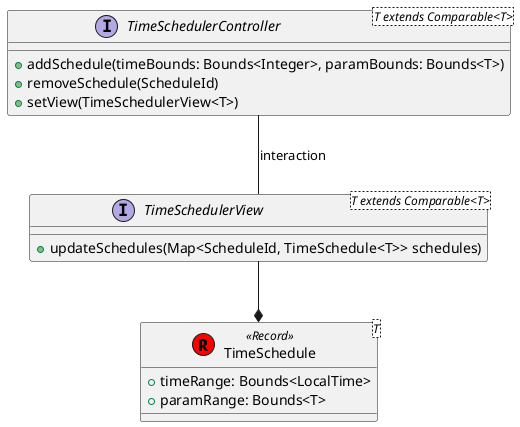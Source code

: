 @startuml scheduler-view

' left to right direction

' common

class TimeSchedule<T> << Record >> << (R, red) >> {
	+ timeRange: Bounds<LocalTime>
	+ paramRange: Bounds<T>
}

' view

interface TimeSchedulerController<T extends Comparable<T>> {
	+ addSchedule(timeBounds: Bounds<Integer>, paramBounds: Bounds<T>)
	+ removeSchedule(ScheduleId)
	+ setView(TimeSchedulerView<T>)
}

interface TimeSchedulerView<T extends Comparable<T>> {
	+ updateSchedules(Map<ScheduleId, TimeSchedule<T>> schedules)
}

TimeSchedulerController -- TimeSchedulerView: interaction
TimeSchedulerView --* TimeSchedule

@enduml
